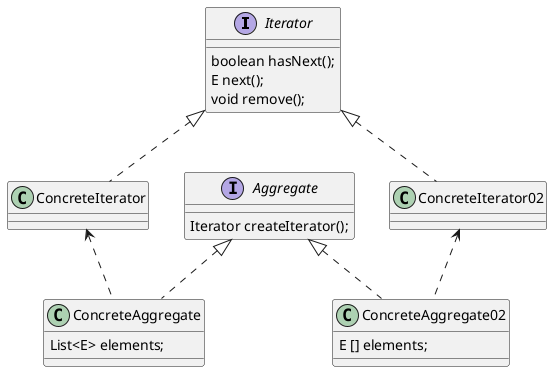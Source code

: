 @startuml

interface Iterator
interface Aggregate
class ConcreteIterator
class ConcreteAggregate
Iterator <|.. ConcreteIterator
Iterator <|.. ConcreteIterator02
Aggregate <|.. ConcreteAggregate
Aggregate <|.. ConcreteAggregate02
ConcreteIterator <.. ConcreteAggregate
ConcreteIterator02 <.. ConcreteAggregate02
interface Iterator{
    boolean hasNext();
    E next();
    void remove();
}

interface Aggregate{
   Iterator createIterator();
}

class ConcreteAggregate{
   List<E> elements;
}
class ConcreteAggregate02{
   E [] elements;
}
@enduml